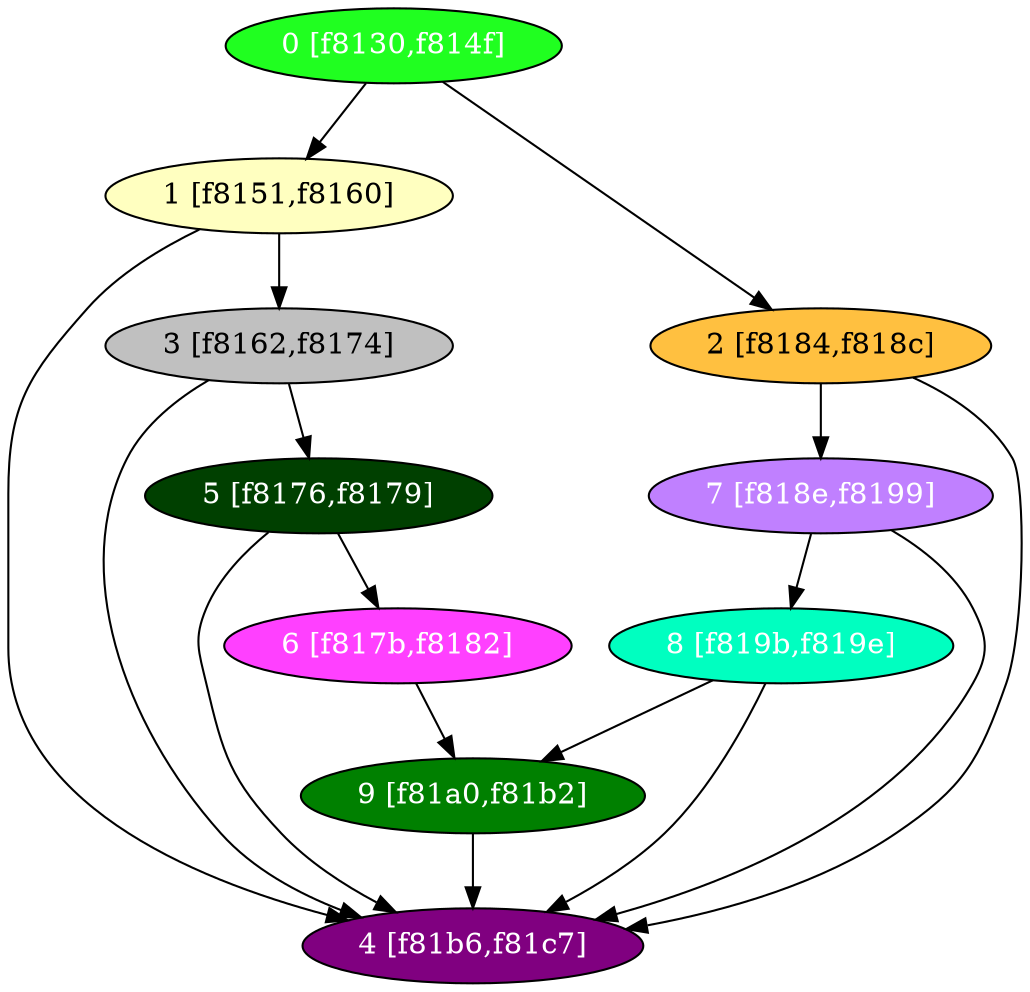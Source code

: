 diGraph libnss3{
	libnss3_0  [style=filled fillcolor="#20FF20" fontcolor="#ffffff" shape=oval label="0 [f8130,f814f]"]
	libnss3_1  [style=filled fillcolor="#FFFFC0" fontcolor="#000000" shape=oval label="1 [f8151,f8160]"]
	libnss3_2  [style=filled fillcolor="#FFC040" fontcolor="#000000" shape=oval label="2 [f8184,f818c]"]
	libnss3_3  [style=filled fillcolor="#C0C0C0" fontcolor="#000000" shape=oval label="3 [f8162,f8174]"]
	libnss3_4  [style=filled fillcolor="#800080" fontcolor="#ffffff" shape=oval label="4 [f81b6,f81c7]"]
	libnss3_5  [style=filled fillcolor="#004000" fontcolor="#ffffff" shape=oval label="5 [f8176,f8179]"]
	libnss3_6  [style=filled fillcolor="#FF40FF" fontcolor="#ffffff" shape=oval label="6 [f817b,f8182]"]
	libnss3_7  [style=filled fillcolor="#C080FF" fontcolor="#ffffff" shape=oval label="7 [f818e,f8199]"]
	libnss3_8  [style=filled fillcolor="#00FFC0" fontcolor="#ffffff" shape=oval label="8 [f819b,f819e]"]
	libnss3_9  [style=filled fillcolor="#008000" fontcolor="#ffffff" shape=oval label="9 [f81a0,f81b2]"]

	libnss3_0 -> libnss3_1
	libnss3_0 -> libnss3_2
	libnss3_1 -> libnss3_3
	libnss3_1 -> libnss3_4
	libnss3_2 -> libnss3_4
	libnss3_2 -> libnss3_7
	libnss3_3 -> libnss3_4
	libnss3_3 -> libnss3_5
	libnss3_5 -> libnss3_4
	libnss3_5 -> libnss3_6
	libnss3_6 -> libnss3_9
	libnss3_7 -> libnss3_4
	libnss3_7 -> libnss3_8
	libnss3_8 -> libnss3_4
	libnss3_8 -> libnss3_9
	libnss3_9 -> libnss3_4
}